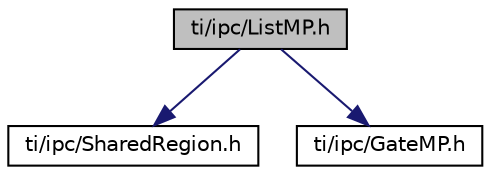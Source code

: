 digraph "ti/ipc/ListMP.h"
{
  edge [fontname="Helvetica",fontsize="10",labelfontname="Helvetica",labelfontsize="10"];
  node [fontname="Helvetica",fontsize="10",shape=record];
  Node1 [label="ti/ipc/ListMP.h",height=0.2,width=0.4,color="black", fillcolor="grey75", style="filled", fontcolor="black"];
  Node1 -> Node2 [color="midnightblue",fontsize="10",style="solid",fontname="Helvetica"];
  Node2 [label="ti/ipc/SharedRegion.h",height=0.2,width=0.4,color="black", fillcolor="white", style="filled",URL="$_shared_region_8h.html",tooltip="Shared memory manager and address translator. "];
  Node1 -> Node3 [color="midnightblue",fontsize="10",style="solid",fontname="Helvetica"];
  Node3 [label="ti/ipc/GateMP.h",height=0.2,width=0.4,color="black", fillcolor="white", style="filled",URL="$_gate_m_p_8h.html",tooltip="Multiple processor gate that provides local and remote context protection. "];
}
